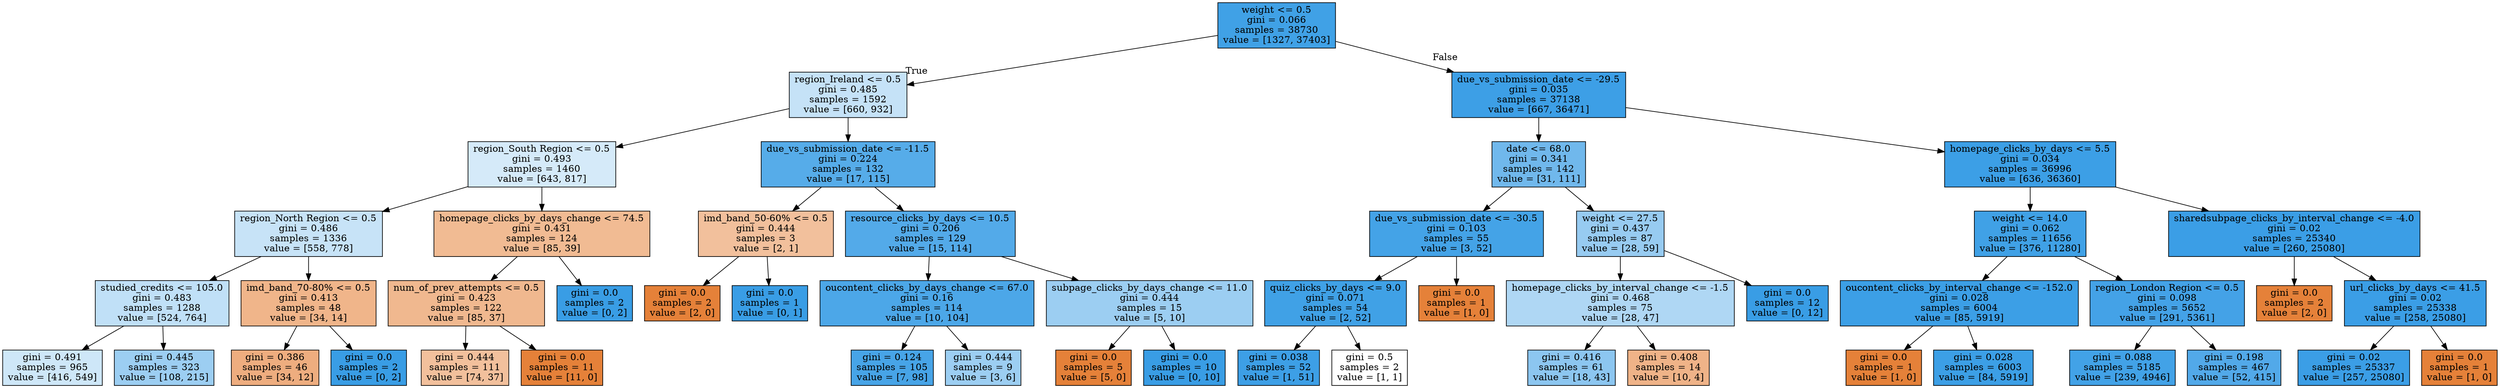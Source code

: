 digraph Tree {
node [shape=box, style="filled", color="black"] ;
0 [label="weight <= 0.5\ngini = 0.066\nsamples = 38730\nvalue = [1327, 37403]", fillcolor="#399de5f6"] ;
1 [label="region_Ireland <= 0.5\ngini = 0.485\nsamples = 1592\nvalue = [660, 932]", fillcolor="#399de54a"] ;
0 -> 1 [labeldistance=2.5, labelangle=45, headlabel="True"] ;
2 [label="region_South Region <= 0.5\ngini = 0.493\nsamples = 1460\nvalue = [643, 817]", fillcolor="#399de536"] ;
1 -> 2 ;
3 [label="region_North Region <= 0.5\ngini = 0.486\nsamples = 1336\nvalue = [558, 778]", fillcolor="#399de548"] ;
2 -> 3 ;
4 [label="studied_credits <= 105.0\ngini = 0.483\nsamples = 1288\nvalue = [524, 764]", fillcolor="#399de550"] ;
3 -> 4 ;
5 [label="gini = 0.491\nsamples = 965\nvalue = [416, 549]", fillcolor="#399de53e"] ;
4 -> 5 ;
6 [label="gini = 0.445\nsamples = 323\nvalue = [108, 215]", fillcolor="#399de57f"] ;
4 -> 6 ;
7 [label="imd_band_70-80% <= 0.5\ngini = 0.413\nsamples = 48\nvalue = [34, 14]", fillcolor="#e5813996"] ;
3 -> 7 ;
8 [label="gini = 0.386\nsamples = 46\nvalue = [34, 12]", fillcolor="#e58139a5"] ;
7 -> 8 ;
9 [label="gini = 0.0\nsamples = 2\nvalue = [0, 2]", fillcolor="#399de5ff"] ;
7 -> 9 ;
10 [label="homepage_clicks_by_days_change <= 74.5\ngini = 0.431\nsamples = 124\nvalue = [85, 39]", fillcolor="#e581398a"] ;
2 -> 10 ;
11 [label="num_of_prev_attempts <= 0.5\ngini = 0.423\nsamples = 122\nvalue = [85, 37]", fillcolor="#e5813990"] ;
10 -> 11 ;
12 [label="gini = 0.444\nsamples = 111\nvalue = [74, 37]", fillcolor="#e581397f"] ;
11 -> 12 ;
13 [label="gini = 0.0\nsamples = 11\nvalue = [11, 0]", fillcolor="#e58139ff"] ;
11 -> 13 ;
14 [label="gini = 0.0\nsamples = 2\nvalue = [0, 2]", fillcolor="#399de5ff"] ;
10 -> 14 ;
15 [label="due_vs_submission_date <= -11.5\ngini = 0.224\nsamples = 132\nvalue = [17, 115]", fillcolor="#399de5d9"] ;
1 -> 15 ;
16 [label="imd_band_50-60% <= 0.5\ngini = 0.444\nsamples = 3\nvalue = [2, 1]", fillcolor="#e581397f"] ;
15 -> 16 ;
17 [label="gini = 0.0\nsamples = 2\nvalue = [2, 0]", fillcolor="#e58139ff"] ;
16 -> 17 ;
18 [label="gini = 0.0\nsamples = 1\nvalue = [0, 1]", fillcolor="#399de5ff"] ;
16 -> 18 ;
19 [label="resource_clicks_by_days <= 10.5\ngini = 0.206\nsamples = 129\nvalue = [15, 114]", fillcolor="#399de5dd"] ;
15 -> 19 ;
20 [label="oucontent_clicks_by_days_change <= 67.0\ngini = 0.16\nsamples = 114\nvalue = [10, 104]", fillcolor="#399de5e6"] ;
19 -> 20 ;
21 [label="gini = 0.124\nsamples = 105\nvalue = [7, 98]", fillcolor="#399de5ed"] ;
20 -> 21 ;
22 [label="gini = 0.444\nsamples = 9\nvalue = [3, 6]", fillcolor="#399de57f"] ;
20 -> 22 ;
23 [label="subpage_clicks_by_days_change <= 11.0\ngini = 0.444\nsamples = 15\nvalue = [5, 10]", fillcolor="#399de57f"] ;
19 -> 23 ;
24 [label="gini = 0.0\nsamples = 5\nvalue = [5, 0]", fillcolor="#e58139ff"] ;
23 -> 24 ;
25 [label="gini = 0.0\nsamples = 10\nvalue = [0, 10]", fillcolor="#399de5ff"] ;
23 -> 25 ;
26 [label="due_vs_submission_date <= -29.5\ngini = 0.035\nsamples = 37138\nvalue = [667, 36471]", fillcolor="#399de5fa"] ;
0 -> 26 [labeldistance=2.5, labelangle=-45, headlabel="False"] ;
27 [label="date <= 68.0\ngini = 0.341\nsamples = 142\nvalue = [31, 111]", fillcolor="#399de5b8"] ;
26 -> 27 ;
28 [label="due_vs_submission_date <= -30.5\ngini = 0.103\nsamples = 55\nvalue = [3, 52]", fillcolor="#399de5f0"] ;
27 -> 28 ;
29 [label="quiz_clicks_by_days <= 9.0\ngini = 0.071\nsamples = 54\nvalue = [2, 52]", fillcolor="#399de5f5"] ;
28 -> 29 ;
30 [label="gini = 0.038\nsamples = 52\nvalue = [1, 51]", fillcolor="#399de5fa"] ;
29 -> 30 ;
31 [label="gini = 0.5\nsamples = 2\nvalue = [1, 1]", fillcolor="#e5813900"] ;
29 -> 31 ;
32 [label="gini = 0.0\nsamples = 1\nvalue = [1, 0]", fillcolor="#e58139ff"] ;
28 -> 32 ;
33 [label="weight <= 27.5\ngini = 0.437\nsamples = 87\nvalue = [28, 59]", fillcolor="#399de586"] ;
27 -> 33 ;
34 [label="homepage_clicks_by_interval_change <= -1.5\ngini = 0.468\nsamples = 75\nvalue = [28, 47]", fillcolor="#399de567"] ;
33 -> 34 ;
35 [label="gini = 0.416\nsamples = 61\nvalue = [18, 43]", fillcolor="#399de594"] ;
34 -> 35 ;
36 [label="gini = 0.408\nsamples = 14\nvalue = [10, 4]", fillcolor="#e5813999"] ;
34 -> 36 ;
37 [label="gini = 0.0\nsamples = 12\nvalue = [0, 12]", fillcolor="#399de5ff"] ;
33 -> 37 ;
38 [label="homepage_clicks_by_days <= 5.5\ngini = 0.034\nsamples = 36996\nvalue = [636, 36360]", fillcolor="#399de5fb"] ;
26 -> 38 ;
39 [label="weight <= 14.0\ngini = 0.062\nsamples = 11656\nvalue = [376, 11280]", fillcolor="#399de5f6"] ;
38 -> 39 ;
40 [label="oucontent_clicks_by_interval_change <= -152.0\ngini = 0.028\nsamples = 6004\nvalue = [85, 5919]", fillcolor="#399de5fb"] ;
39 -> 40 ;
41 [label="gini = 0.0\nsamples = 1\nvalue = [1, 0]", fillcolor="#e58139ff"] ;
40 -> 41 ;
42 [label="gini = 0.028\nsamples = 6003\nvalue = [84, 5919]", fillcolor="#399de5fb"] ;
40 -> 42 ;
43 [label="region_London Region <= 0.5\ngini = 0.098\nsamples = 5652\nvalue = [291, 5361]", fillcolor="#399de5f1"] ;
39 -> 43 ;
44 [label="gini = 0.088\nsamples = 5185\nvalue = [239, 4946]", fillcolor="#399de5f3"] ;
43 -> 44 ;
45 [label="gini = 0.198\nsamples = 467\nvalue = [52, 415]", fillcolor="#399de5df"] ;
43 -> 45 ;
46 [label="sharedsubpage_clicks_by_interval_change <= -4.0\ngini = 0.02\nsamples = 25340\nvalue = [260, 25080]", fillcolor="#399de5fc"] ;
38 -> 46 ;
47 [label="gini = 0.0\nsamples = 2\nvalue = [2, 0]", fillcolor="#e58139ff"] ;
46 -> 47 ;
48 [label="url_clicks_by_days <= 41.5\ngini = 0.02\nsamples = 25338\nvalue = [258, 25080]", fillcolor="#399de5fc"] ;
46 -> 48 ;
49 [label="gini = 0.02\nsamples = 25337\nvalue = [257, 25080]", fillcolor="#399de5fc"] ;
48 -> 49 ;
50 [label="gini = 0.0\nsamples = 1\nvalue = [1, 0]", fillcolor="#e58139ff"] ;
48 -> 50 ;
}